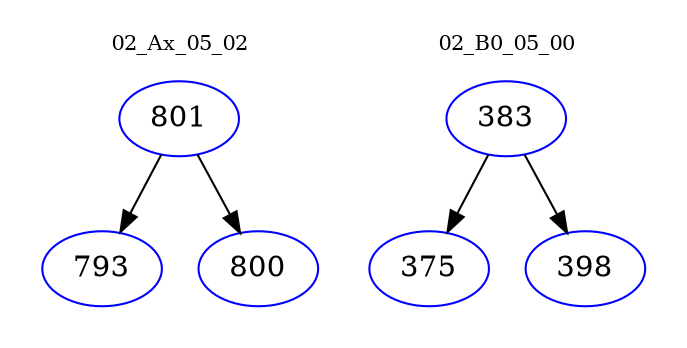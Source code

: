 digraph{
subgraph cluster_0 {
color = white
label = "02_Ax_05_02";
fontsize=10;
T0_801 [label="801", color="blue"]
T0_801 -> T0_793 [color="black"]
T0_793 [label="793", color="blue"]
T0_801 -> T0_800 [color="black"]
T0_800 [label="800", color="blue"]
}
subgraph cluster_1 {
color = white
label = "02_B0_05_00";
fontsize=10;
T1_383 [label="383", color="blue"]
T1_383 -> T1_375 [color="black"]
T1_375 [label="375", color="blue"]
T1_383 -> T1_398 [color="black"]
T1_398 [label="398", color="blue"]
}
}
